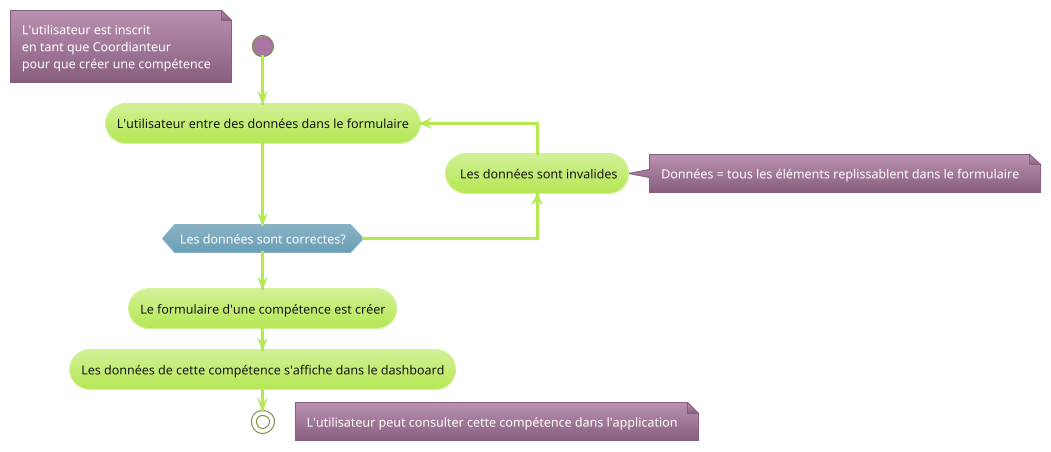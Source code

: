 @startuml
!theme hacker

start
floating note left
L'utilisateur est inscrit
en tant que Coordianteur
pour que créer une compétence
end note

repeat :L'utilisateur entre des données dans le formulaire;

backward: Les données sont invalides;
note right: Données = tous les éléments replissablent dans le formulaire
repeat while (Les données sont correctes?) is (Non) not (Oui)

:Le formulaire d'une compétence est créer;

:Les données de cette compétence s'affiche dans le dashboard;

stop
floating note right: L'utilisateur peut consulter cette compétence dans l'application

@enduml
